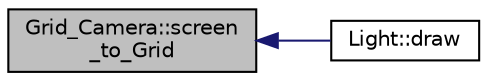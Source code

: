 digraph "Grid_Camera::screen_to_Grid"
{
  edge [fontname="Helvetica",fontsize="10",labelfontname="Helvetica",labelfontsize="10"];
  node [fontname="Helvetica",fontsize="10",shape=record];
  rankdir="LR";
  Node9 [label="Grid_Camera::screen\l_to_Grid",height=0.2,width=0.4,color="black", fillcolor="grey75", style="filled", fontcolor="black"];
  Node9 -> Node10 [dir="back",color="midnightblue",fontsize="10",style="solid",fontname="Helvetica"];
  Node10 [label="Light::draw",height=0.2,width=0.4,color="black", fillcolor="white", style="filled",URL="$namespace_light.html#ae13a56b5d4533eefae380ac74c16bf16"];
}
